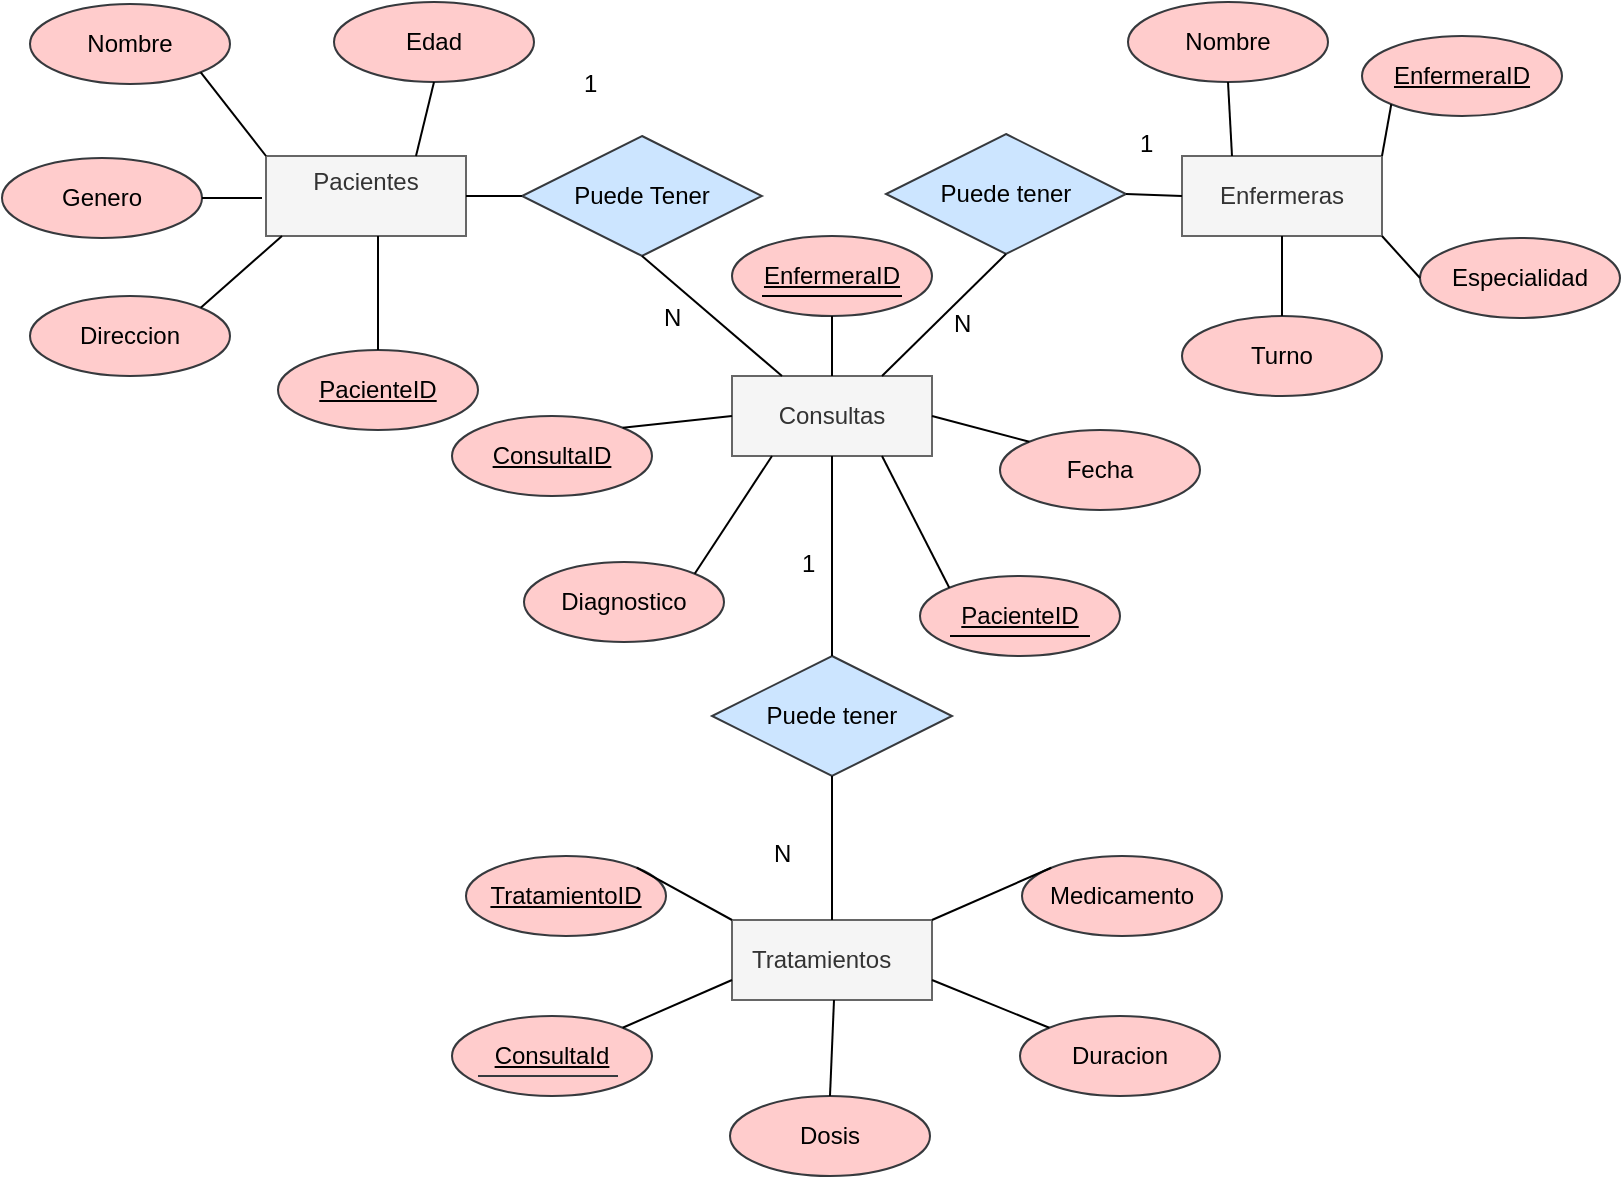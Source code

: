 <mxfile version="24.8.4">
  <diagram id="R2lEEEUBdFMjLlhIrx00" name="Page-1">
    <mxGraphModel dx="1900" dy="557" grid="1" gridSize="10" guides="1" tooltips="1" connect="1" arrows="1" fold="1" page="1" pageScale="1" pageWidth="850" pageHeight="1100" math="0" shadow="0" extFonts="Permanent Marker^https://fonts.googleapis.com/css?family=Permanent+Marker">
      <root>
        <mxCell id="0" />
        <mxCell id="1" parent="0" />
        <mxCell id="Rq_J5axLeS3DPgupQNah-1" value="Pacientes&lt;div&gt;&lt;br&gt;&lt;/div&gt;" style="whiteSpace=wrap;html=1;align=center;fillColor=#f5f5f5;fontColor=#333333;strokeColor=#666666;" parent="1" vertex="1">
          <mxGeometry x="122" y="200" width="100" height="40" as="geometry" />
        </mxCell>
        <mxCell id="Rq_J5axLeS3DPgupQNah-2" value="Nombre" style="ellipse;whiteSpace=wrap;html=1;align=center;fillColor=#ffcccc;strokeColor=#36393d;" parent="1" vertex="1">
          <mxGeometry x="4" y="124" width="100" height="40" as="geometry" />
        </mxCell>
        <mxCell id="Rq_J5axLeS3DPgupQNah-3" value="Edad&lt;span style=&quot;color: rgba(0, 0, 0, 0); font-family: monospace; font-size: 0px; text-align: start; text-wrap-mode: nowrap;&quot;&gt;%3CmxGraphModel%3E%3Croot%3E%3CmxCell%20id%3D%220%22%2F%3E%3CmxCell%20id%3D%221%22%20parent%3D%220%22%2F%3E%3CmxCell%20id%3D%222%22%20value%3D%22Nombre%22%20style%3D%22ellipse%3BwhiteSpace%3Dwrap%3Bhtml%3D1%3Balign%3Dcenter%3B%22%20vertex%3D%221%22%20parent%3D%221%22%3E%3CmxGeometry%20x%3D%2290%22%20y%3D%22140%22%20width%3D%22100%22%20height%3D%2240%22%20as%3D%22geometry%22%2F%3E%3C%2FmxCell%3E%3C%2Froot%3E%3C%2FmxGraphModel%3E&lt;/span&gt;&lt;span style=&quot;color: rgba(0, 0, 0, 0); font-family: monospace; font-size: 0px; text-align: start; text-wrap-mode: nowrap;&quot;&gt;%3CmxGraphModel%3E%3Croot%3E%3CmxCell%20id%3D%220%22%2F%3E%3CmxCell%20id%3D%221%22%20parent%3D%220%22%2F%3E%3CmxCell%20id%3D%222%22%20value%3D%22Nombre%22%20style%3D%22ellipse%3BwhiteSpace%3Dwrap%3Bhtml%3D1%3Balign%3Dcenter%3B%22%20vertex%3D%221%22%20parent%3D%221%22%3E%3CmxGeometry%20x%3D%2290%22%20y%3D%22140%22%20width%3D%22100%22%20height%3D%2240%22%20as%3D%22geometry%22%2F%3E%3C%2FmxCell%3E%3C%2Froot%3E%3C%2FmxGraphModel%3E&lt;/span&gt;" style="ellipse;whiteSpace=wrap;html=1;align=center;fillColor=#ffcccc;strokeColor=#36393d;" parent="1" vertex="1">
          <mxGeometry x="156" y="123" width="100" height="40" as="geometry" />
        </mxCell>
        <mxCell id="Rq_J5axLeS3DPgupQNah-4" value="Genero" style="ellipse;whiteSpace=wrap;html=1;align=center;fillColor=#ffcccc;strokeColor=#36393d;" parent="1" vertex="1">
          <mxGeometry x="-10" y="201" width="100" height="40" as="geometry" />
        </mxCell>
        <mxCell id="Rq_J5axLeS3DPgupQNah-5" value="Direccion" style="ellipse;whiteSpace=wrap;html=1;align=center;fillColor=#ffcccc;strokeColor=#36393d;" parent="1" vertex="1">
          <mxGeometry x="4" y="270" width="100" height="40" as="geometry" />
        </mxCell>
        <mxCell id="Rq_J5axLeS3DPgupQNah-6" value="PacienteID" style="ellipse;whiteSpace=wrap;html=1;align=center;fontStyle=4;fillColor=#ffcccc;strokeColor=#36393d;" parent="1" vertex="1">
          <mxGeometry x="128" y="297" width="100" height="40" as="geometry" />
        </mxCell>
        <mxCell id="Rq_J5axLeS3DPgupQNah-8" value="" style="endArrow=none;html=1;rounded=0;entryX=1;entryY=1;entryDx=0;entryDy=0;exitX=0;exitY=0;exitDx=0;exitDy=0;" parent="1" source="Rq_J5axLeS3DPgupQNah-1" target="Rq_J5axLeS3DPgupQNah-2" edge="1">
          <mxGeometry width="50" height="50" relative="1" as="geometry">
            <mxPoint x="300" y="320" as="sourcePoint" />
            <mxPoint x="350" y="270" as="targetPoint" />
          </mxGeometry>
        </mxCell>
        <mxCell id="Rq_J5axLeS3DPgupQNah-9" value="" style="endArrow=none;html=1;rounded=0;exitX=0.75;exitY=0;exitDx=0;exitDy=0;entryX=0.5;entryY=1;entryDx=0;entryDy=0;" parent="1" source="Rq_J5axLeS3DPgupQNah-1" target="Rq_J5axLeS3DPgupQNah-3" edge="1">
          <mxGeometry width="50" height="50" relative="1" as="geometry">
            <mxPoint x="140" y="210" as="sourcePoint" />
            <mxPoint x="230" y="170" as="targetPoint" />
          </mxGeometry>
        </mxCell>
        <mxCell id="Rq_J5axLeS3DPgupQNah-10" value="" style="endArrow=none;html=1;rounded=0;entryX=1;entryY=0.5;entryDx=0;entryDy=0;" parent="1" target="Rq_J5axLeS3DPgupQNah-4" edge="1">
          <mxGeometry width="50" height="50" relative="1" as="geometry">
            <mxPoint x="120" y="221" as="sourcePoint" />
            <mxPoint x="110" y="183" as="targetPoint" />
          </mxGeometry>
        </mxCell>
        <mxCell id="Rq_J5axLeS3DPgupQNah-11" value="" style="endArrow=none;html=1;rounded=0;entryX=1;entryY=0;entryDx=0;entryDy=0;" parent="1" target="Rq_J5axLeS3DPgupQNah-5" edge="1">
          <mxGeometry width="50" height="50" relative="1" as="geometry">
            <mxPoint x="130" y="240" as="sourcePoint" />
            <mxPoint x="120" y="193" as="targetPoint" />
          </mxGeometry>
        </mxCell>
        <mxCell id="Rq_J5axLeS3DPgupQNah-12" value="" style="endArrow=none;html=1;rounded=0;entryX=0.5;entryY=0;entryDx=0;entryDy=0;exitX=0.5;exitY=1;exitDx=0;exitDy=0;" parent="1" target="Rq_J5axLeS3DPgupQNah-6" edge="1">
          <mxGeometry width="50" height="50" relative="1" as="geometry">
            <mxPoint x="178" y="240" as="sourcePoint" />
            <mxPoint x="180" y="297" as="targetPoint" />
          </mxGeometry>
        </mxCell>
        <mxCell id="Rq_J5axLeS3DPgupQNah-15" value="Enfermeras" style="whiteSpace=wrap;html=1;align=center;fillColor=#f5f5f5;fontColor=#333333;strokeColor=#666666;" parent="1" vertex="1">
          <mxGeometry x="580" y="200" width="100" height="40" as="geometry" />
        </mxCell>
        <mxCell id="Rq_J5axLeS3DPgupQNah-16" value="Turno" style="ellipse;whiteSpace=wrap;html=1;align=center;fillColor=#ffcccc;strokeColor=#36393d;" parent="1" vertex="1">
          <mxGeometry x="580" y="280" width="100" height="40" as="geometry" />
        </mxCell>
        <mxCell id="Rq_J5axLeS3DPgupQNah-17" value="Nombre&lt;span style=&quot;color: rgba(0, 0, 0, 0); font-family: monospace; font-size: 0px; text-align: start; text-wrap-mode: nowrap;&quot;&gt;%3CmxGraphModel%3E%3Croot%3E%3CmxCell%20id%3D%220%22%2F%3E%3CmxCell%20id%3D%221%22%20parent%3D%220%22%2F%3E%3CmxCell%20id%3D%222%22%20value%3D%22Edad%26lt%3Bspan%20style%3D%26quot%3Bcolor%3A%20rgba(0%2C%200%2C%200%2C%200)%3B%20font-family%3A%20monospace%3B%20font-size%3A%200px%3B%20text-align%3A%20start%3B%20text-wrap-mode%3A%20nowrap%3B%26quot%3B%26gt%3B%253CmxGraphModel%253E%253Croot%253E%253CmxCell%2520id%253D%25220%2522%252F%253E%253CmxCell%2520id%253D%25221%2522%2520parent%253D%25220%2522%252F%253E%253CmxCell%2520id%253D%25222%2522%2520value%253D%2522Nombre%2522%2520style%253D%2522ellipse%253BwhiteSpace%253Dwrap%253Bhtml%253D1%253Balign%253Dcenter%253B%2522%2520vertex%253D%25221%2522%2520parent%253D%25221%2522%253E%253CmxGeometry%2520x%253D%252290%2522%2520y%253D%2522140%2522%2520width%253D%2522100%2522%2520height%253D%252240%2522%2520as%253D%2522geometry%2522%252F%253E%253C%252FmxCell%253E%253C%252Froot%253E%253C%252FmxGraphModel%253E%26lt%3B%2Fspan%26gt%3B%26lt%3Bspan%20style%3D%26quot%3Bcolor%3A%20rgba(0%2C%200%2C%200%2C%200)%3B%20font-family%3A%20monospace%3B%20font-size%3A%200px%3B%20text-align%3A%20start%3B%20text-wrap-mode%3A%20nowrap%3B%26quot%3B%26gt%3B%253CmxGraphModel%253E%253Croot%253E%253CmxCell%2520id%253D%25220%2522%252F%253E%253CmxCell%2520id%253D%25221%2522%2520parent%253D%25220%2522%252F%253E%253CmxCell%2520id%253D%25222%2522%2520value%253D%2522Nombre%2522%2520style%253D%2522ellipse%253BwhiteSpace%253Dwrap%253Bhtml%253D1%253Balign%253Dcenter%253B%2522%2520vertex%253D%25221%2522%2520parent%253D%25221%2522%253E%253CmxGeometry%2520x%253D%252290%2522%2520y%253D%2522140%2522%2520width%253D%2522100%2522%2520height%253D%252240%2522%2520as%253D%2522geometry%2522%252F%253E%253C%252FmxCell%253E%253C%252Froot%253E%253C%252FmxGraphModel%253E%26lt%3B%2Fspan%26gt%3B%22%20style%3D%22ellipse%3BwhiteSpace%3Dwrap%3Bhtml%3D1%3Balign%3Dcenter%3B%22%20vertex%3D%221%22%20parent%3D%221%22%3E%3CmxGeometry%20x%3D%22156%22%20y%3D%22123%22%20width%3D%22100%22%20height%3D%2240%22%20as%3D%22geometry%22%2F%3E%3C%2FmxCell%3E%3C%2Froot%3E%3C%2FmxGraphModel%3E&lt;/span&gt;" style="ellipse;whiteSpace=wrap;html=1;align=center;fillColor=#ffcccc;strokeColor=#36393d;" parent="1" vertex="1">
          <mxGeometry x="553" y="123" width="100" height="40" as="geometry" />
        </mxCell>
        <mxCell id="Rq_J5axLeS3DPgupQNah-18" value="Especialidad" style="ellipse;whiteSpace=wrap;html=1;align=center;fillColor=#ffcccc;strokeColor=#36393d;" parent="1" vertex="1">
          <mxGeometry x="699" y="241" width="100" height="40" as="geometry" />
        </mxCell>
        <mxCell id="Rq_J5axLeS3DPgupQNah-19" value="EnfermeraID" style="ellipse;whiteSpace=wrap;html=1;align=center;fontStyle=4;fillColor=#ffcccc;strokeColor=#36393d;" parent="1" vertex="1">
          <mxGeometry x="670" y="140" width="100" height="40" as="geometry" />
        </mxCell>
        <mxCell id="Rq_J5axLeS3DPgupQNah-20" value="" style="endArrow=none;html=1;rounded=0;entryX=0.5;entryY=0;entryDx=0;entryDy=0;exitX=0.5;exitY=1;exitDx=0;exitDy=0;" parent="1" source="Rq_J5axLeS3DPgupQNah-15" target="Rq_J5axLeS3DPgupQNah-16" edge="1">
          <mxGeometry width="50" height="50" relative="1" as="geometry">
            <mxPoint x="490" y="233" as="sourcePoint" />
            <mxPoint x="490" y="290" as="targetPoint" />
          </mxGeometry>
        </mxCell>
        <mxCell id="Rq_J5axLeS3DPgupQNah-21" value="" style="endArrow=none;html=1;rounded=0;entryX=0;entryY=0.5;entryDx=0;entryDy=0;exitX=1;exitY=1;exitDx=0;exitDy=0;" parent="1" source="Rq_J5axLeS3DPgupQNah-15" target="Rq_J5axLeS3DPgupQNah-18" edge="1">
          <mxGeometry width="50" height="50" relative="1" as="geometry">
            <mxPoint x="640" y="250" as="sourcePoint" />
            <mxPoint x="640" y="290" as="targetPoint" />
          </mxGeometry>
        </mxCell>
        <mxCell id="Rq_J5axLeS3DPgupQNah-22" value="" style="endArrow=none;html=1;rounded=0;exitX=0;exitY=1;exitDx=0;exitDy=0;" parent="1" source="Rq_J5axLeS3DPgupQNah-19" edge="1">
          <mxGeometry width="50" height="50" relative="1" as="geometry">
            <mxPoint x="650" y="260" as="sourcePoint" />
            <mxPoint x="680" y="200" as="targetPoint" />
          </mxGeometry>
        </mxCell>
        <mxCell id="Rq_J5axLeS3DPgupQNah-23" value="" style="endArrow=none;html=1;rounded=0;entryX=0.25;entryY=0;entryDx=0;entryDy=0;exitX=0.5;exitY=1;exitDx=0;exitDy=0;" parent="1" source="Rq_J5axLeS3DPgupQNah-17" target="Rq_J5axLeS3DPgupQNah-15" edge="1">
          <mxGeometry width="50" height="50" relative="1" as="geometry">
            <mxPoint x="660" y="270" as="sourcePoint" />
            <mxPoint x="660" y="310" as="targetPoint" />
          </mxGeometry>
        </mxCell>
        <mxCell id="Rq_J5axLeS3DPgupQNah-25" value="&lt;div&gt;Consultas&lt;/div&gt;" style="whiteSpace=wrap;html=1;align=center;fillColor=#f5f5f5;fontColor=#333333;strokeColor=#666666;" parent="1" vertex="1">
          <mxGeometry x="355" y="310" width="100" height="40" as="geometry" />
        </mxCell>
        <mxCell id="Rq_J5axLeS3DPgupQNah-26" value="Puede Tener" style="shape=rhombus;perimeter=rhombusPerimeter;whiteSpace=wrap;html=1;align=center;fillColor=#cce5ff;strokeColor=#36393d;" parent="1" vertex="1">
          <mxGeometry x="250" y="190" width="120" height="60" as="geometry" />
        </mxCell>
        <mxCell id="Rq_J5axLeS3DPgupQNah-27" value="Puede tener" style="shape=rhombus;perimeter=rhombusPerimeter;whiteSpace=wrap;html=1;align=center;fillColor=#cce5ff;strokeColor=#36393d;" parent="1" vertex="1">
          <mxGeometry x="432" y="189" width="120" height="60" as="geometry" />
        </mxCell>
        <mxCell id="Rq_J5axLeS3DPgupQNah-28" value="" style="endArrow=none;html=1;rounded=0;exitX=1;exitY=0.5;exitDx=0;exitDy=0;entryX=0;entryY=0.5;entryDx=0;entryDy=0;" parent="1" source="Rq_J5axLeS3DPgupQNah-1" target="Rq_J5axLeS3DPgupQNah-26" edge="1">
          <mxGeometry width="50" height="50" relative="1" as="geometry">
            <mxPoint x="229" y="241" as="sourcePoint" />
            <mxPoint x="279" y="241" as="targetPoint" />
          </mxGeometry>
        </mxCell>
        <mxCell id="Rq_J5axLeS3DPgupQNah-29" value="" style="endArrow=none;html=1;rounded=0;entryX=0.25;entryY=0;entryDx=0;entryDy=0;exitX=0.5;exitY=1;exitDx=0;exitDy=0;" parent="1" source="Rq_J5axLeS3DPgupQNah-26" target="Rq_J5axLeS3DPgupQNah-25" edge="1">
          <mxGeometry width="50" height="50" relative="1" as="geometry">
            <mxPoint x="240" y="250" as="sourcePoint" />
            <mxPoint x="296" y="266" as="targetPoint" />
          </mxGeometry>
        </mxCell>
        <mxCell id="Rq_J5axLeS3DPgupQNah-31" value="" style="endArrow=none;html=1;rounded=0;entryX=0.75;entryY=0;entryDx=0;entryDy=0;exitX=0.5;exitY=1;exitDx=0;exitDy=0;" parent="1" source="Rq_J5axLeS3DPgupQNah-27" target="Rq_J5axLeS3DPgupQNah-25" edge="1">
          <mxGeometry width="50" height="50" relative="1" as="geometry">
            <mxPoint x="357" y="296" as="sourcePoint" />
            <mxPoint x="395" y="410" as="targetPoint" />
          </mxGeometry>
        </mxCell>
        <mxCell id="Rq_J5axLeS3DPgupQNah-33" value="ConsultaID" style="ellipse;whiteSpace=wrap;html=1;align=center;fontStyle=4;fillColor=#ffcccc;strokeColor=#36393d;" parent="1" vertex="1">
          <mxGeometry x="215" y="330" width="100" height="40" as="geometry" />
        </mxCell>
        <mxCell id="Rq_J5axLeS3DPgupQNah-36" value="Fecha" style="ellipse;whiteSpace=wrap;html=1;align=center;fillColor=#ffcccc;strokeColor=#36393d;" parent="1" vertex="1">
          <mxGeometry x="489" y="337" width="100" height="40" as="geometry" />
        </mxCell>
        <mxCell id="Rq_J5axLeS3DPgupQNah-37" value="Diagnostico" style="ellipse;whiteSpace=wrap;html=1;align=center;fillColor=#ffcccc;strokeColor=#36393d;" parent="1" vertex="1">
          <mxGeometry x="251" y="403" width="100" height="40" as="geometry" />
        </mxCell>
        <mxCell id="Rq_J5axLeS3DPgupQNah-39" value="1" style="text;strokeColor=none;fillColor=none;spacingLeft=4;spacingRight=4;overflow=hidden;rotatable=0;points=[[0,0.5],[1,0.5]];portConstraint=eastwest;fontSize=12;whiteSpace=wrap;html=1;" parent="1" vertex="1">
          <mxGeometry x="275" y="150" width="40" height="30" as="geometry" />
        </mxCell>
        <mxCell id="Rq_J5axLeS3DPgupQNah-41" value="N" style="text;strokeColor=none;fillColor=none;spacingLeft=4;spacingRight=4;overflow=hidden;rotatable=0;points=[[0,0.5],[1,0.5]];portConstraint=eastwest;fontSize=12;whiteSpace=wrap;html=1;" parent="1" vertex="1">
          <mxGeometry x="315" y="267" width="40" height="30" as="geometry" />
        </mxCell>
        <mxCell id="Rq_J5axLeS3DPgupQNah-42" value="N" style="text;strokeColor=none;fillColor=none;spacingLeft=4;spacingRight=4;overflow=hidden;rotatable=0;points=[[0,0.5],[1,0.5]];portConstraint=eastwest;fontSize=12;whiteSpace=wrap;html=1;" parent="1" vertex="1">
          <mxGeometry x="460" y="270" width="40" height="30" as="geometry" />
        </mxCell>
        <mxCell id="Rq_J5axLeS3DPgupQNah-49" value="PacienteID" style="ellipse;whiteSpace=wrap;html=1;align=center;fontStyle=4;fillColor=#ffcccc;strokeColor=#36393d;" parent="1" vertex="1">
          <mxGeometry x="449" y="410" width="100" height="40" as="geometry" />
        </mxCell>
        <mxCell id="Rq_J5axLeS3DPgupQNah-50" value="EnfermeraID" style="ellipse;whiteSpace=wrap;html=1;align=center;fontStyle=4;fillColor=#ffcccc;strokeColor=#36393d;" parent="1" vertex="1">
          <mxGeometry x="355" y="240" width="100" height="40" as="geometry" />
        </mxCell>
        <mxCell id="Rq_J5axLeS3DPgupQNah-51" style="edgeStyle=orthogonalEdgeStyle;rounded=0;orthogonalLoop=1;jettySize=auto;html=1;exitX=0.5;exitY=1;exitDx=0;exitDy=0;" parent="1" source="Rq_J5axLeS3DPgupQNah-36" target="Rq_J5axLeS3DPgupQNah-36" edge="1">
          <mxGeometry relative="1" as="geometry" />
        </mxCell>
        <mxCell id="Rq_J5axLeS3DPgupQNah-52" value="" style="endArrow=none;html=1;rounded=0;exitX=1;exitY=0.5;exitDx=0;exitDy=0;entryX=0;entryY=0.5;entryDx=0;entryDy=0;" parent="1" source="Rq_J5axLeS3DPgupQNah-27" target="Rq_J5axLeS3DPgupQNah-15" edge="1">
          <mxGeometry width="50" height="50" relative="1" as="geometry">
            <mxPoint x="559" y="219" as="sourcePoint" />
            <mxPoint x="489" y="143" as="targetPoint" />
          </mxGeometry>
        </mxCell>
        <mxCell id="Rq_J5axLeS3DPgupQNah-53" value="" style="endArrow=none;html=1;rounded=0;entryX=0.5;entryY=0;entryDx=0;entryDy=0;exitX=0.5;exitY=1;exitDx=0;exitDy=0;" parent="1" source="Rq_J5axLeS3DPgupQNah-50" target="Rq_J5axLeS3DPgupQNah-25" edge="1">
          <mxGeometry width="50" height="50" relative="1" as="geometry">
            <mxPoint x="380" y="360" as="sourcePoint" />
            <mxPoint x="380" y="417" as="targetPoint" />
          </mxGeometry>
        </mxCell>
        <mxCell id="Rq_J5axLeS3DPgupQNah-54" value="" style="endArrow=none;html=1;rounded=0;entryX=1;entryY=0;entryDx=0;entryDy=0;exitX=0;exitY=0.5;exitDx=0;exitDy=0;" parent="1" source="Rq_J5axLeS3DPgupQNah-25" target="Rq_J5axLeS3DPgupQNah-33" edge="1">
          <mxGeometry width="50" height="50" relative="1" as="geometry">
            <mxPoint x="380" y="420" as="sourcePoint" />
            <mxPoint x="380" y="477" as="targetPoint" />
          </mxGeometry>
        </mxCell>
        <mxCell id="Rq_J5axLeS3DPgupQNah-55" value="" style="endArrow=none;html=1;rounded=0;entryX=0;entryY=0;entryDx=0;entryDy=0;exitX=1;exitY=0.5;exitDx=0;exitDy=0;" parent="1" source="Rq_J5axLeS3DPgupQNah-25" target="Rq_J5axLeS3DPgupQNah-36" edge="1">
          <mxGeometry width="50" height="50" relative="1" as="geometry">
            <mxPoint x="446" y="353.5" as="sourcePoint" />
            <mxPoint x="404" y="366.5" as="targetPoint" />
          </mxGeometry>
        </mxCell>
        <mxCell id="Rq_J5axLeS3DPgupQNah-56" value="" style="endArrow=none;html=1;rounded=0;exitX=0;exitY=0.5;exitDx=0;exitDy=0;entryX=1;entryY=0;entryDx=0;entryDy=0;" parent="1" target="Rq_J5axLeS3DPgupQNah-37" edge="1">
          <mxGeometry width="50" height="50" relative="1" as="geometry">
            <mxPoint x="375" y="350" as="sourcePoint" />
            <mxPoint x="333" y="363" as="targetPoint" />
          </mxGeometry>
        </mxCell>
        <mxCell id="Rq_J5axLeS3DPgupQNah-57" value="" style="endArrow=none;html=1;rounded=0;entryX=0;entryY=0;entryDx=0;entryDy=0;exitX=0.75;exitY=1;exitDx=0;exitDy=0;" parent="1" source="Rq_J5axLeS3DPgupQNah-25" target="Rq_J5axLeS3DPgupQNah-49" edge="1">
          <mxGeometry width="50" height="50" relative="1" as="geometry">
            <mxPoint x="385" y="360" as="sourcePoint" />
            <mxPoint x="343" y="373" as="targetPoint" />
          </mxGeometry>
        </mxCell>
        <mxCell id="Rq_J5axLeS3DPgupQNah-58" value="" style="endArrow=none;html=1;rounded=0;" parent="1" edge="1">
          <mxGeometry relative="1" as="geometry">
            <mxPoint x="370" y="270" as="sourcePoint" />
            <mxPoint x="440" y="270" as="targetPoint" />
          </mxGeometry>
        </mxCell>
        <mxCell id="Rq_J5axLeS3DPgupQNah-59" value="" style="endArrow=none;html=1;rounded=0;" parent="1" edge="1">
          <mxGeometry relative="1" as="geometry">
            <mxPoint x="464" y="440" as="sourcePoint" />
            <mxPoint x="534" y="440" as="targetPoint" />
          </mxGeometry>
        </mxCell>
        <mxCell id="Rq_J5axLeS3DPgupQNah-60" value="Puede tener" style="shape=rhombus;perimeter=rhombusPerimeter;whiteSpace=wrap;html=1;align=center;fillColor=#cce5ff;strokeColor=#36393d;" parent="1" vertex="1">
          <mxGeometry x="345" y="450" width="120" height="60" as="geometry" />
        </mxCell>
        <mxCell id="Rq_J5axLeS3DPgupQNah-61" value="Tratamientos&lt;span style=&quot;white-space: pre;&quot;&gt;&#x9;&lt;/span&gt;" style="whiteSpace=wrap;html=1;align=center;fillColor=#f5f5f5;fontColor=#333333;strokeColor=#666666;" parent="1" vertex="1">
          <mxGeometry x="355" y="582" width="100" height="40" as="geometry" />
        </mxCell>
        <mxCell id="Rq_J5axLeS3DPgupQNah-63" value="ConsultaId" style="ellipse;whiteSpace=wrap;html=1;align=center;fontStyle=4;fillColor=#ffcccc;strokeColor=#36393d;" parent="1" vertex="1">
          <mxGeometry x="215" y="630" width="100" height="40" as="geometry" />
        </mxCell>
        <mxCell id="Rq_J5axLeS3DPgupQNah-64" value="" style="endArrow=none;html=1;rounded=0;fillColor=#ffcccc;strokeColor=#36393d;" parent="1" edge="1">
          <mxGeometry relative="1" as="geometry">
            <mxPoint x="228" y="660" as="sourcePoint" />
            <mxPoint x="298" y="660" as="targetPoint" />
          </mxGeometry>
        </mxCell>
        <mxCell id="Rq_J5axLeS3DPgupQNah-65" value="TratamientoID" style="ellipse;whiteSpace=wrap;html=1;align=center;fontStyle=4;fillColor=#ffcccc;strokeColor=#36393d;" parent="1" vertex="1">
          <mxGeometry x="222" y="550" width="100" height="40" as="geometry" />
        </mxCell>
        <mxCell id="Rq_J5axLeS3DPgupQNah-66" value="Medicamento" style="ellipse;whiteSpace=wrap;html=1;align=center;fillColor=#ffcccc;strokeColor=#36393d;" parent="1" vertex="1">
          <mxGeometry x="500" y="550" width="100" height="40" as="geometry" />
        </mxCell>
        <mxCell id="Rq_J5axLeS3DPgupQNah-68" value="Dosis" style="ellipse;whiteSpace=wrap;html=1;align=center;fillColor=#ffcccc;strokeColor=#36393d;" parent="1" vertex="1">
          <mxGeometry x="354" y="670" width="100" height="40" as="geometry" />
        </mxCell>
        <mxCell id="Rq_J5axLeS3DPgupQNah-70" value="Duracion" style="ellipse;whiteSpace=wrap;html=1;align=center;fillColor=#ffcccc;strokeColor=#36393d;" parent="1" vertex="1">
          <mxGeometry x="499" y="630" width="100" height="40" as="geometry" />
        </mxCell>
        <mxCell id="Rq_J5axLeS3DPgupQNah-71" value="" style="endArrow=none;html=1;rounded=0;exitX=0.5;exitY=1;exitDx=0;exitDy=0;entryX=0.5;entryY=0;entryDx=0;entryDy=0;" parent="1" source="Rq_J5axLeS3DPgupQNah-25" target="Rq_J5axLeS3DPgupQNah-60" edge="1">
          <mxGeometry width="50" height="50" relative="1" as="geometry">
            <mxPoint x="385" y="360" as="sourcePoint" />
            <mxPoint x="346" y="419" as="targetPoint" />
          </mxGeometry>
        </mxCell>
        <mxCell id="Rq_J5axLeS3DPgupQNah-72" value="" style="endArrow=none;html=1;rounded=0;exitX=0.5;exitY=1;exitDx=0;exitDy=0;entryX=0.5;entryY=0;entryDx=0;entryDy=0;" parent="1" source="Rq_J5axLeS3DPgupQNah-60" target="Rq_J5axLeS3DPgupQNah-61" edge="1">
          <mxGeometry width="50" height="50" relative="1" as="geometry">
            <mxPoint x="415" y="360" as="sourcePoint" />
            <mxPoint x="415" y="470" as="targetPoint" />
          </mxGeometry>
        </mxCell>
        <mxCell id="Rq_J5axLeS3DPgupQNah-73" value="" style="endArrow=none;html=1;rounded=0;exitX=0;exitY=0;exitDx=0;exitDy=0;entryX=1;entryY=0;entryDx=0;entryDy=0;" parent="1" source="Rq_J5axLeS3DPgupQNah-61" target="Rq_J5axLeS3DPgupQNah-65" edge="1">
          <mxGeometry width="50" height="50" relative="1" as="geometry">
            <mxPoint x="320.5" y="470" as="sourcePoint" />
            <mxPoint x="281.5" y="529" as="targetPoint" />
          </mxGeometry>
        </mxCell>
        <mxCell id="Rq_J5axLeS3DPgupQNah-74" value="" style="endArrow=none;html=1;rounded=0;exitX=1;exitY=0;exitDx=0;exitDy=0;entryX=0;entryY=0;entryDx=0;entryDy=0;" parent="1" source="Rq_J5axLeS3DPgupQNah-61" target="Rq_J5axLeS3DPgupQNah-66" edge="1">
          <mxGeometry width="50" height="50" relative="1" as="geometry">
            <mxPoint x="553" y="470" as="sourcePoint" />
            <mxPoint x="514" y="529" as="targetPoint" />
          </mxGeometry>
        </mxCell>
        <mxCell id="Rq_J5axLeS3DPgupQNah-75" value="" style="endArrow=none;html=1;rounded=0;exitX=0;exitY=0.75;exitDx=0;exitDy=0;entryX=1;entryY=0;entryDx=0;entryDy=0;" parent="1" source="Rq_J5axLeS3DPgupQNah-61" target="Rq_J5axLeS3DPgupQNah-63" edge="1">
          <mxGeometry width="50" height="50" relative="1" as="geometry">
            <mxPoint x="233" y="611" as="sourcePoint" />
            <mxPoint x="194" y="670" as="targetPoint" />
          </mxGeometry>
        </mxCell>
        <mxCell id="Rq_J5axLeS3DPgupQNah-77" value="" style="endArrow=none;html=1;rounded=0;exitX=1;exitY=0.75;exitDx=0;exitDy=0;entryX=0;entryY=0;entryDx=0;entryDy=0;" parent="1" source="Rq_J5axLeS3DPgupQNah-61" target="Rq_J5axLeS3DPgupQNah-70" edge="1">
          <mxGeometry width="50" height="50" relative="1" as="geometry">
            <mxPoint x="680" y="550" as="sourcePoint" />
            <mxPoint x="641" y="609" as="targetPoint" />
          </mxGeometry>
        </mxCell>
        <mxCell id="Rq_J5axLeS3DPgupQNah-78" value="" style="endArrow=none;html=1;rounded=0;exitX=0.5;exitY=1;exitDx=0;exitDy=0;entryX=0.5;entryY=0;entryDx=0;entryDy=0;" parent="1" target="Rq_J5axLeS3DPgupQNah-68" edge="1">
          <mxGeometry width="50" height="50" relative="1" as="geometry">
            <mxPoint x="406" y="622" as="sourcePoint" />
            <mxPoint x="400" y="670" as="targetPoint" />
          </mxGeometry>
        </mxCell>
        <mxCell id="Rq_J5axLeS3DPgupQNah-81" value="1" style="text;strokeColor=none;fillColor=none;spacingLeft=4;spacingRight=4;overflow=hidden;rotatable=0;points=[[0,0.5],[1,0.5]];portConstraint=eastwest;fontSize=12;whiteSpace=wrap;html=1;" parent="1" vertex="1">
          <mxGeometry x="553" y="180" width="40" height="30" as="geometry" />
        </mxCell>
        <mxCell id="Rq_J5axLeS3DPgupQNah-88" value="1" style="text;strokeColor=none;fillColor=none;spacingLeft=4;spacingRight=4;overflow=hidden;rotatable=0;points=[[0,0.5],[1,0.5]];portConstraint=eastwest;fontSize=12;whiteSpace=wrap;html=1;" parent="1" vertex="1">
          <mxGeometry x="384" y="390" width="40" height="30" as="geometry" />
        </mxCell>
        <mxCell id="Rq_J5axLeS3DPgupQNah-89" value="N" style="text;strokeColor=none;fillColor=none;spacingLeft=4;spacingRight=4;overflow=hidden;rotatable=0;points=[[0,0.5],[1,0.5]];portConstraint=eastwest;fontSize=12;whiteSpace=wrap;html=1;" parent="1" vertex="1">
          <mxGeometry x="370" y="535" width="40" height="30" as="geometry" />
        </mxCell>
      </root>
    </mxGraphModel>
  </diagram>
</mxfile>

